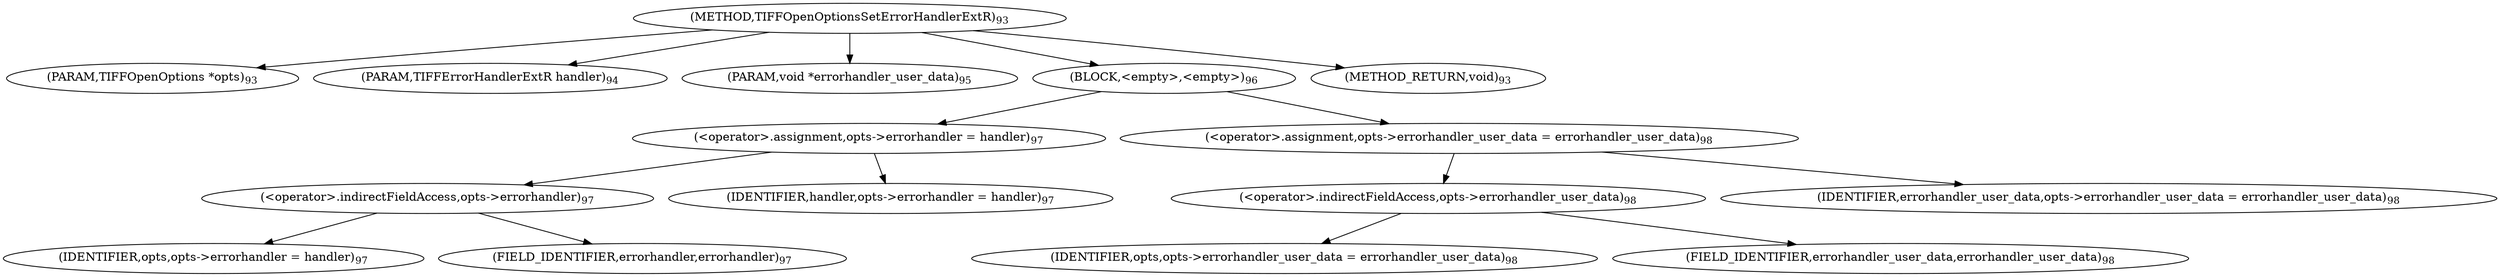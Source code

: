 digraph "TIFFOpenOptionsSetErrorHandlerExtR" {  
"138" [label = <(METHOD,TIFFOpenOptionsSetErrorHandlerExtR)<SUB>93</SUB>> ]
"139" [label = <(PARAM,TIFFOpenOptions *opts)<SUB>93</SUB>> ]
"140" [label = <(PARAM,TIFFErrorHandlerExtR handler)<SUB>94</SUB>> ]
"141" [label = <(PARAM,void *errorhandler_user_data)<SUB>95</SUB>> ]
"142" [label = <(BLOCK,&lt;empty&gt;,&lt;empty&gt;)<SUB>96</SUB>> ]
"143" [label = <(&lt;operator&gt;.assignment,opts-&gt;errorhandler = handler)<SUB>97</SUB>> ]
"144" [label = <(&lt;operator&gt;.indirectFieldAccess,opts-&gt;errorhandler)<SUB>97</SUB>> ]
"145" [label = <(IDENTIFIER,opts,opts-&gt;errorhandler = handler)<SUB>97</SUB>> ]
"146" [label = <(FIELD_IDENTIFIER,errorhandler,errorhandler)<SUB>97</SUB>> ]
"147" [label = <(IDENTIFIER,handler,opts-&gt;errorhandler = handler)<SUB>97</SUB>> ]
"148" [label = <(&lt;operator&gt;.assignment,opts-&gt;errorhandler_user_data = errorhandler_user_data)<SUB>98</SUB>> ]
"149" [label = <(&lt;operator&gt;.indirectFieldAccess,opts-&gt;errorhandler_user_data)<SUB>98</SUB>> ]
"150" [label = <(IDENTIFIER,opts,opts-&gt;errorhandler_user_data = errorhandler_user_data)<SUB>98</SUB>> ]
"151" [label = <(FIELD_IDENTIFIER,errorhandler_user_data,errorhandler_user_data)<SUB>98</SUB>> ]
"152" [label = <(IDENTIFIER,errorhandler_user_data,opts-&gt;errorhandler_user_data = errorhandler_user_data)<SUB>98</SUB>> ]
"153" [label = <(METHOD_RETURN,void)<SUB>93</SUB>> ]
  "138" -> "139" 
  "138" -> "140" 
  "138" -> "141" 
  "138" -> "142" 
  "138" -> "153" 
  "142" -> "143" 
  "142" -> "148" 
  "143" -> "144" 
  "143" -> "147" 
  "144" -> "145" 
  "144" -> "146" 
  "148" -> "149" 
  "148" -> "152" 
  "149" -> "150" 
  "149" -> "151" 
}
